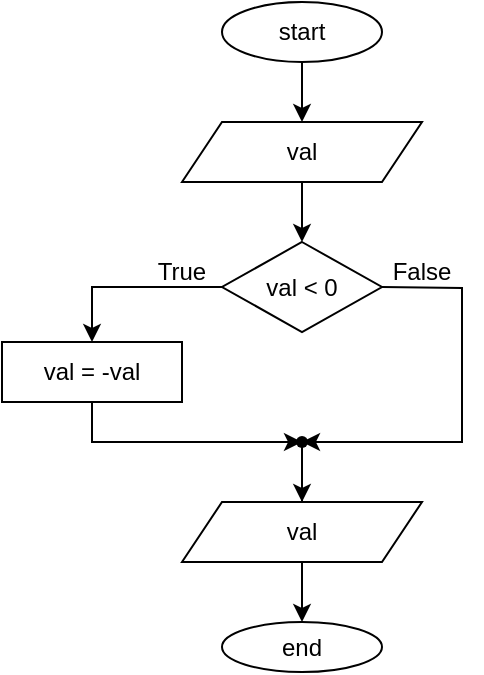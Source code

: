 <mxfile version="28.2.5">
  <diagram name="Page-1" id="N22pJcAk_Xkx7xNmMhne">
    <mxGraphModel dx="1081" dy="802" grid="1" gridSize="10" guides="1" tooltips="1" connect="1" arrows="1" fold="1" page="1" pageScale="1" pageWidth="827" pageHeight="1169" math="0" shadow="0">
      <root>
        <mxCell id="0" />
        <mxCell id="1" parent="0" />
        <mxCell id="CVNRj6PSU8cSWjk6QRYD-3" value="" style="edgeStyle=orthogonalEdgeStyle;rounded=0;orthogonalLoop=1;jettySize=auto;html=1;" edge="1" parent="1" source="CVNRj6PSU8cSWjk6QRYD-1" target="CVNRj6PSU8cSWjk6QRYD-2">
          <mxGeometry relative="1" as="geometry" />
        </mxCell>
        <mxCell id="CVNRj6PSU8cSWjk6QRYD-1" value="start" style="ellipse;whiteSpace=wrap;html=1;" vertex="1" parent="1">
          <mxGeometry x="360" y="40" width="80" height="30" as="geometry" />
        </mxCell>
        <mxCell id="CVNRj6PSU8cSWjk6QRYD-5" value="" style="edgeStyle=orthogonalEdgeStyle;rounded=0;orthogonalLoop=1;jettySize=auto;html=1;" edge="1" parent="1" source="CVNRj6PSU8cSWjk6QRYD-2" target="CVNRj6PSU8cSWjk6QRYD-4">
          <mxGeometry relative="1" as="geometry" />
        </mxCell>
        <mxCell id="CVNRj6PSU8cSWjk6QRYD-2" value="val" style="shape=parallelogram;perimeter=parallelogramPerimeter;whiteSpace=wrap;html=1;fixedSize=1;" vertex="1" parent="1">
          <mxGeometry x="340" y="100" width="120" height="30" as="geometry" />
        </mxCell>
        <mxCell id="CVNRj6PSU8cSWjk6QRYD-7" value="" style="edgeStyle=orthogonalEdgeStyle;rounded=0;orthogonalLoop=1;jettySize=auto;html=1;" edge="1" parent="1" source="CVNRj6PSU8cSWjk6QRYD-4" target="CVNRj6PSU8cSWjk6QRYD-6">
          <mxGeometry relative="1" as="geometry" />
        </mxCell>
        <mxCell id="CVNRj6PSU8cSWjk6QRYD-4" value="val &amp;lt; 0" style="rhombus;whiteSpace=wrap;html=1;" vertex="1" parent="1">
          <mxGeometry x="360" y="160" width="80" height="45" as="geometry" />
        </mxCell>
        <mxCell id="CVNRj6PSU8cSWjk6QRYD-9" value="" style="edgeStyle=orthogonalEdgeStyle;rounded=0;orthogonalLoop=1;jettySize=auto;html=1;" edge="1" parent="1" source="CVNRj6PSU8cSWjk6QRYD-6" target="CVNRj6PSU8cSWjk6QRYD-8">
          <mxGeometry relative="1" as="geometry">
            <Array as="points">
              <mxPoint x="295" y="260" />
            </Array>
          </mxGeometry>
        </mxCell>
        <mxCell id="CVNRj6PSU8cSWjk6QRYD-6" value="val = -val" style="whiteSpace=wrap;html=1;" vertex="1" parent="1">
          <mxGeometry x="250" y="210" width="90" height="30" as="geometry" />
        </mxCell>
        <mxCell id="CVNRj6PSU8cSWjk6QRYD-15" value="" style="edgeStyle=orthogonalEdgeStyle;rounded=0;orthogonalLoop=1;jettySize=auto;html=1;" edge="1" parent="1" source="CVNRj6PSU8cSWjk6QRYD-8" target="CVNRj6PSU8cSWjk6QRYD-14">
          <mxGeometry relative="1" as="geometry" />
        </mxCell>
        <mxCell id="CVNRj6PSU8cSWjk6QRYD-8" value="" style="shape=waypoint;sketch=0;size=6;pointerEvents=1;points=[];fillColor=default;resizable=0;rotatable=0;perimeter=centerPerimeter;snapToPoint=1;" vertex="1" parent="1">
          <mxGeometry x="390" y="250" width="20" height="20" as="geometry" />
        </mxCell>
        <mxCell id="CVNRj6PSU8cSWjk6QRYD-10" value="" style="endArrow=classic;html=1;rounded=0;entryX=0.672;entryY=0.456;entryDx=0;entryDy=0;entryPerimeter=0;exitX=1;exitY=0.5;exitDx=0;exitDy=0;" edge="1" parent="1" source="CVNRj6PSU8cSWjk6QRYD-4" target="CVNRj6PSU8cSWjk6QRYD-8">
          <mxGeometry width="50" height="50" relative="1" as="geometry">
            <mxPoint x="420" y="220" as="sourcePoint" />
            <mxPoint x="470" y="170" as="targetPoint" />
            <Array as="points">
              <mxPoint x="480" y="183" />
              <mxPoint x="480" y="260" />
            </Array>
          </mxGeometry>
        </mxCell>
        <mxCell id="CVNRj6PSU8cSWjk6QRYD-17" value="" style="edgeStyle=orthogonalEdgeStyle;rounded=0;orthogonalLoop=1;jettySize=auto;html=1;" edge="1" parent="1" source="CVNRj6PSU8cSWjk6QRYD-14" target="CVNRj6PSU8cSWjk6QRYD-16">
          <mxGeometry relative="1" as="geometry" />
        </mxCell>
        <mxCell id="CVNRj6PSU8cSWjk6QRYD-14" value="val" style="shape=parallelogram;perimeter=parallelogramPerimeter;whiteSpace=wrap;html=1;fixedSize=1;" vertex="1" parent="1">
          <mxGeometry x="340" y="290" width="120" height="30" as="geometry" />
        </mxCell>
        <mxCell id="CVNRj6PSU8cSWjk6QRYD-16" value="end" style="ellipse;whiteSpace=wrap;html=1;" vertex="1" parent="1">
          <mxGeometry x="360" y="350" width="80" height="25" as="geometry" />
        </mxCell>
        <mxCell id="CVNRj6PSU8cSWjk6QRYD-18" value="True" style="text;html=1;align=center;verticalAlign=middle;whiteSpace=wrap;rounded=0;" vertex="1" parent="1">
          <mxGeometry x="310" y="160" width="60" height="30" as="geometry" />
        </mxCell>
        <mxCell id="CVNRj6PSU8cSWjk6QRYD-19" value="False" style="text;html=1;align=center;verticalAlign=middle;whiteSpace=wrap;rounded=0;" vertex="1" parent="1">
          <mxGeometry x="430" y="160" width="60" height="30" as="geometry" />
        </mxCell>
      </root>
    </mxGraphModel>
  </diagram>
</mxfile>
